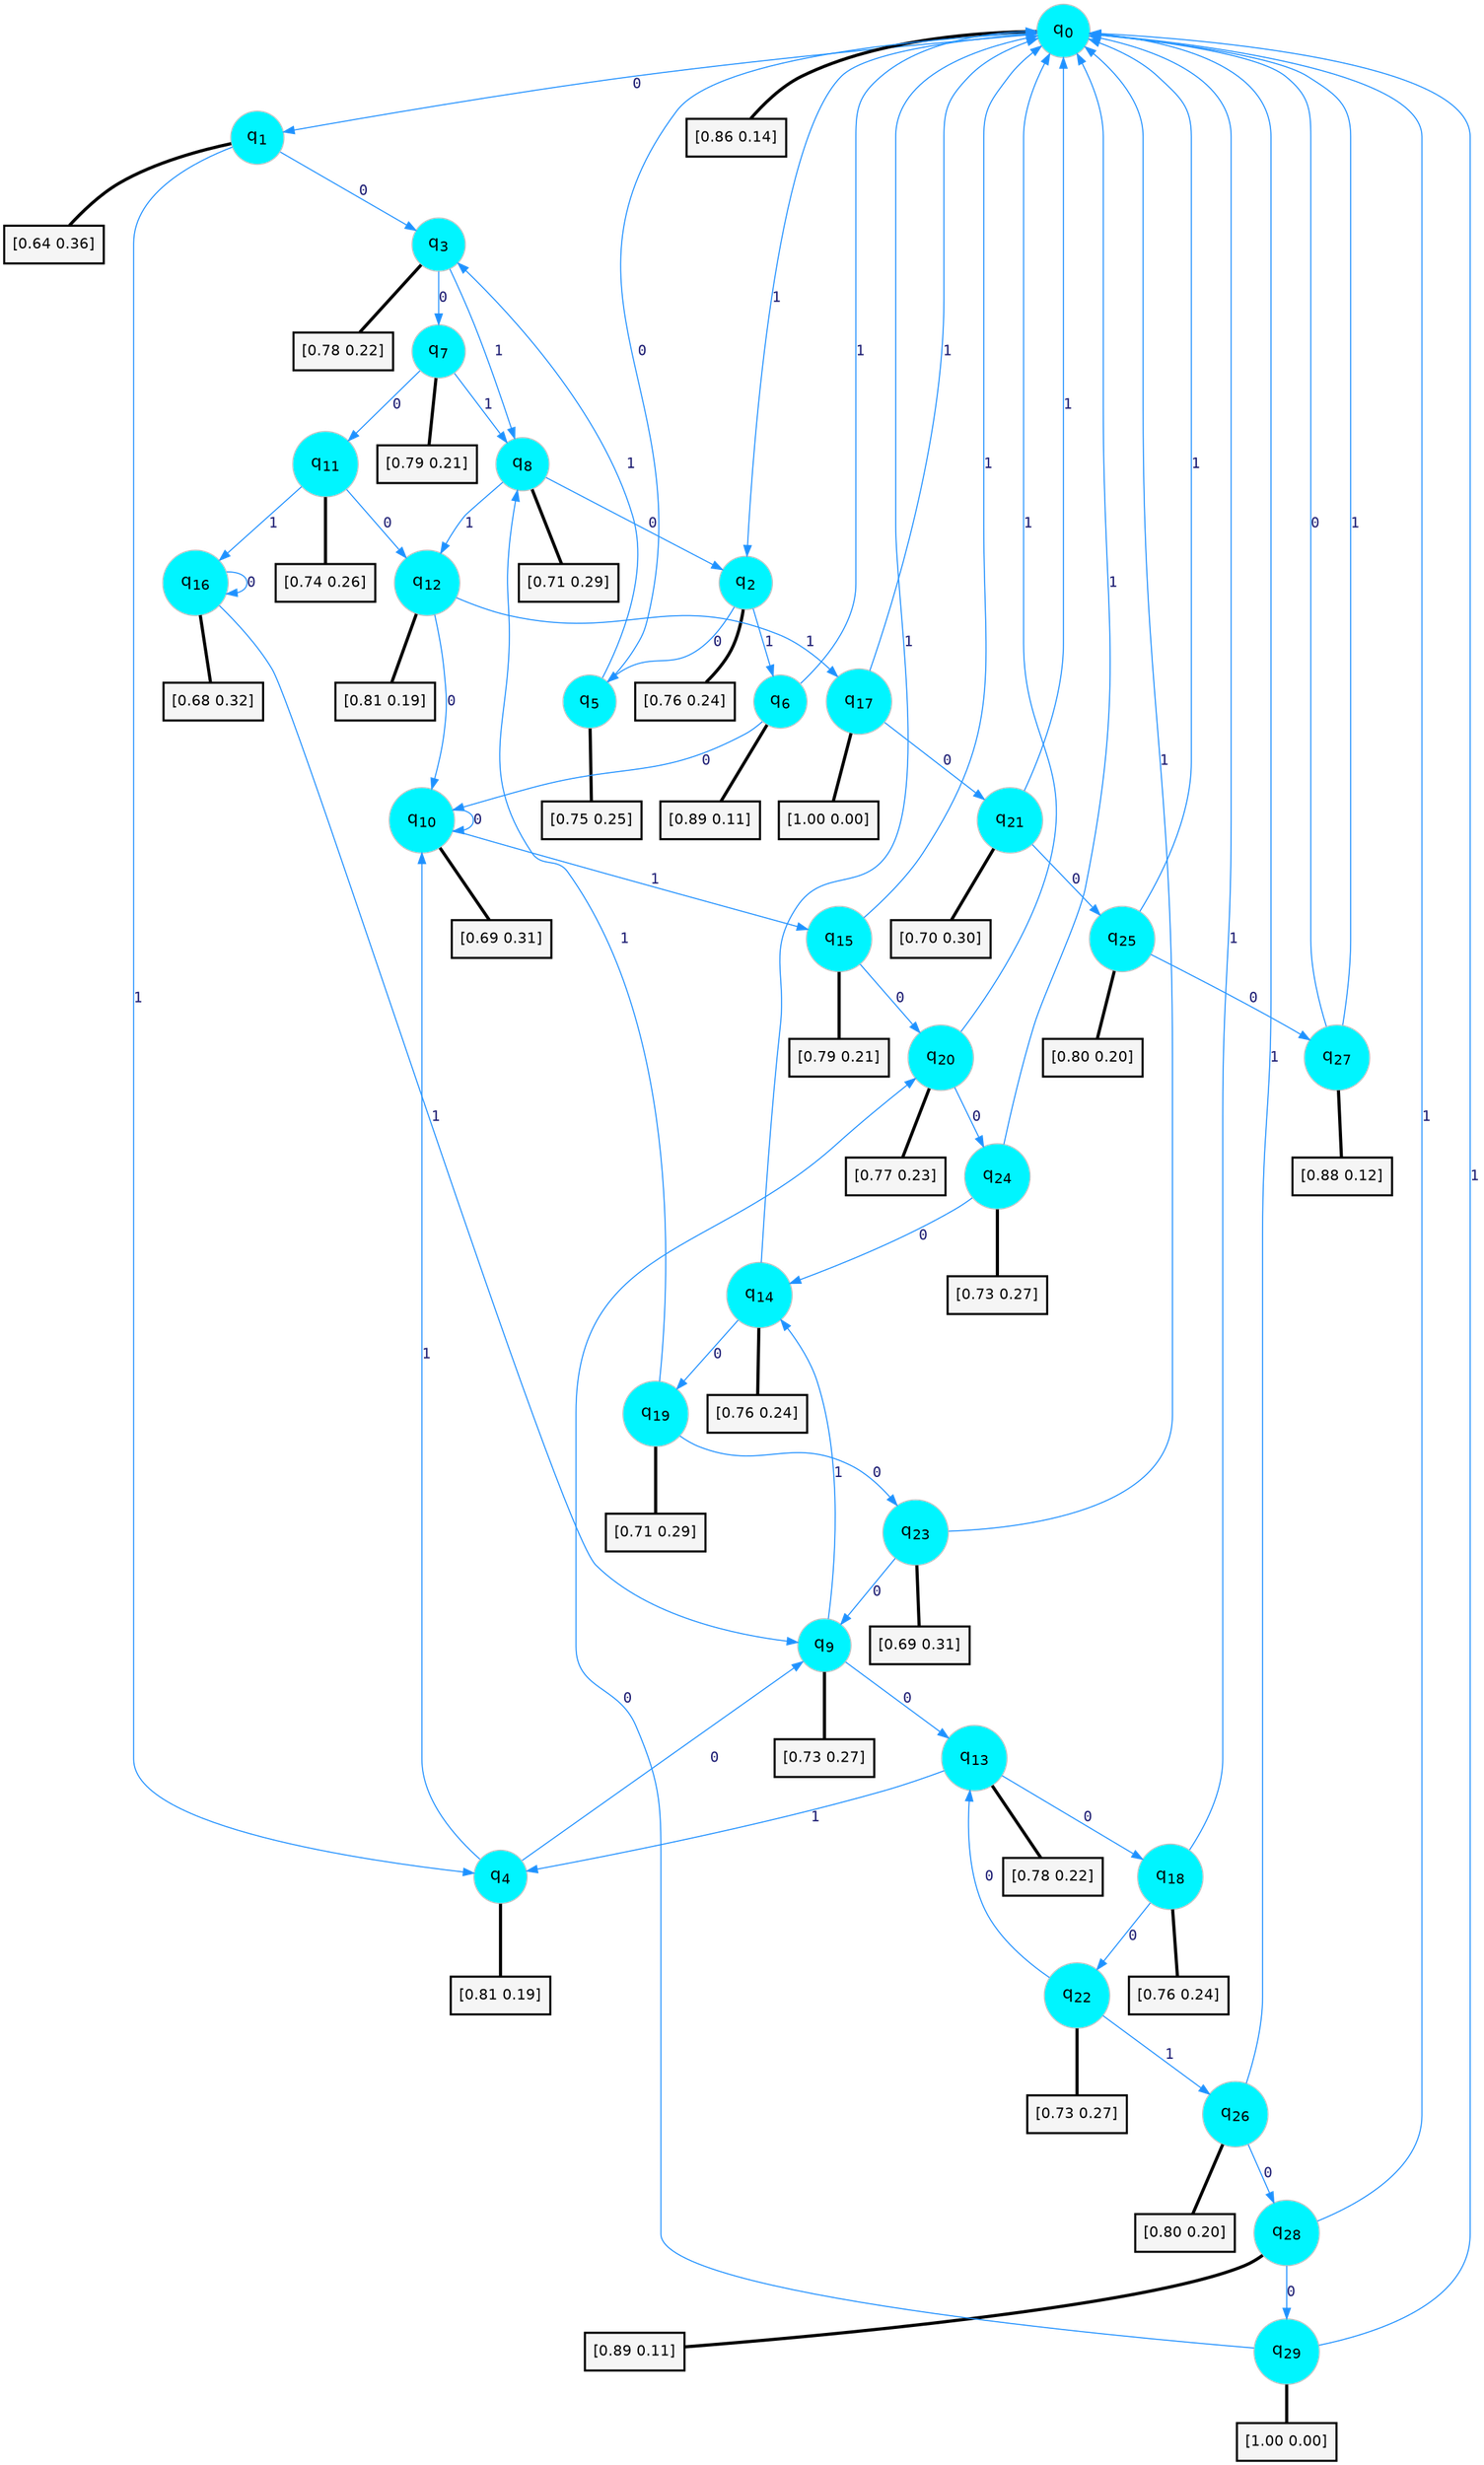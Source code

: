 digraph G {
graph [
bgcolor=transparent, dpi=300, rankdir=TD, size="40,25"];
node [
color=gray, fillcolor=turquoise1, fontcolor=black, fontname=Helvetica, fontsize=16, fontweight=bold, shape=circle, style=filled];
edge [
arrowsize=1, color=dodgerblue1, fontcolor=midnightblue, fontname=courier, fontweight=bold, penwidth=1, style=solid, weight=20];
0[label=<q<SUB>0</SUB>>];
1[label=<q<SUB>1</SUB>>];
2[label=<q<SUB>2</SUB>>];
3[label=<q<SUB>3</SUB>>];
4[label=<q<SUB>4</SUB>>];
5[label=<q<SUB>5</SUB>>];
6[label=<q<SUB>6</SUB>>];
7[label=<q<SUB>7</SUB>>];
8[label=<q<SUB>8</SUB>>];
9[label=<q<SUB>9</SUB>>];
10[label=<q<SUB>10</SUB>>];
11[label=<q<SUB>11</SUB>>];
12[label=<q<SUB>12</SUB>>];
13[label=<q<SUB>13</SUB>>];
14[label=<q<SUB>14</SUB>>];
15[label=<q<SUB>15</SUB>>];
16[label=<q<SUB>16</SUB>>];
17[label=<q<SUB>17</SUB>>];
18[label=<q<SUB>18</SUB>>];
19[label=<q<SUB>19</SUB>>];
20[label=<q<SUB>20</SUB>>];
21[label=<q<SUB>21</SUB>>];
22[label=<q<SUB>22</SUB>>];
23[label=<q<SUB>23</SUB>>];
24[label=<q<SUB>24</SUB>>];
25[label=<q<SUB>25</SUB>>];
26[label=<q<SUB>26</SUB>>];
27[label=<q<SUB>27</SUB>>];
28[label=<q<SUB>28</SUB>>];
29[label=<q<SUB>29</SUB>>];
30[label="[0.86 0.14]", shape=box,fontcolor=black, fontname=Helvetica, fontsize=14, penwidth=2, fillcolor=whitesmoke,color=black];
31[label="[0.64 0.36]", shape=box,fontcolor=black, fontname=Helvetica, fontsize=14, penwidth=2, fillcolor=whitesmoke,color=black];
32[label="[0.76 0.24]", shape=box,fontcolor=black, fontname=Helvetica, fontsize=14, penwidth=2, fillcolor=whitesmoke,color=black];
33[label="[0.78 0.22]", shape=box,fontcolor=black, fontname=Helvetica, fontsize=14, penwidth=2, fillcolor=whitesmoke,color=black];
34[label="[0.81 0.19]", shape=box,fontcolor=black, fontname=Helvetica, fontsize=14, penwidth=2, fillcolor=whitesmoke,color=black];
35[label="[0.75 0.25]", shape=box,fontcolor=black, fontname=Helvetica, fontsize=14, penwidth=2, fillcolor=whitesmoke,color=black];
36[label="[0.89 0.11]", shape=box,fontcolor=black, fontname=Helvetica, fontsize=14, penwidth=2, fillcolor=whitesmoke,color=black];
37[label="[0.79 0.21]", shape=box,fontcolor=black, fontname=Helvetica, fontsize=14, penwidth=2, fillcolor=whitesmoke,color=black];
38[label="[0.71 0.29]", shape=box,fontcolor=black, fontname=Helvetica, fontsize=14, penwidth=2, fillcolor=whitesmoke,color=black];
39[label="[0.73 0.27]", shape=box,fontcolor=black, fontname=Helvetica, fontsize=14, penwidth=2, fillcolor=whitesmoke,color=black];
40[label="[0.69 0.31]", shape=box,fontcolor=black, fontname=Helvetica, fontsize=14, penwidth=2, fillcolor=whitesmoke,color=black];
41[label="[0.74 0.26]", shape=box,fontcolor=black, fontname=Helvetica, fontsize=14, penwidth=2, fillcolor=whitesmoke,color=black];
42[label="[0.81 0.19]", shape=box,fontcolor=black, fontname=Helvetica, fontsize=14, penwidth=2, fillcolor=whitesmoke,color=black];
43[label="[0.78 0.22]", shape=box,fontcolor=black, fontname=Helvetica, fontsize=14, penwidth=2, fillcolor=whitesmoke,color=black];
44[label="[0.76 0.24]", shape=box,fontcolor=black, fontname=Helvetica, fontsize=14, penwidth=2, fillcolor=whitesmoke,color=black];
45[label="[0.79 0.21]", shape=box,fontcolor=black, fontname=Helvetica, fontsize=14, penwidth=2, fillcolor=whitesmoke,color=black];
46[label="[0.68 0.32]", shape=box,fontcolor=black, fontname=Helvetica, fontsize=14, penwidth=2, fillcolor=whitesmoke,color=black];
47[label="[1.00 0.00]", shape=box,fontcolor=black, fontname=Helvetica, fontsize=14, penwidth=2, fillcolor=whitesmoke,color=black];
48[label="[0.76 0.24]", shape=box,fontcolor=black, fontname=Helvetica, fontsize=14, penwidth=2, fillcolor=whitesmoke,color=black];
49[label="[0.71 0.29]", shape=box,fontcolor=black, fontname=Helvetica, fontsize=14, penwidth=2, fillcolor=whitesmoke,color=black];
50[label="[0.77 0.23]", shape=box,fontcolor=black, fontname=Helvetica, fontsize=14, penwidth=2, fillcolor=whitesmoke,color=black];
51[label="[0.70 0.30]", shape=box,fontcolor=black, fontname=Helvetica, fontsize=14, penwidth=2, fillcolor=whitesmoke,color=black];
52[label="[0.73 0.27]", shape=box,fontcolor=black, fontname=Helvetica, fontsize=14, penwidth=2, fillcolor=whitesmoke,color=black];
53[label="[0.69 0.31]", shape=box,fontcolor=black, fontname=Helvetica, fontsize=14, penwidth=2, fillcolor=whitesmoke,color=black];
54[label="[0.73 0.27]", shape=box,fontcolor=black, fontname=Helvetica, fontsize=14, penwidth=2, fillcolor=whitesmoke,color=black];
55[label="[0.80 0.20]", shape=box,fontcolor=black, fontname=Helvetica, fontsize=14, penwidth=2, fillcolor=whitesmoke,color=black];
56[label="[0.80 0.20]", shape=box,fontcolor=black, fontname=Helvetica, fontsize=14, penwidth=2, fillcolor=whitesmoke,color=black];
57[label="[0.88 0.12]", shape=box,fontcolor=black, fontname=Helvetica, fontsize=14, penwidth=2, fillcolor=whitesmoke,color=black];
58[label="[0.89 0.11]", shape=box,fontcolor=black, fontname=Helvetica, fontsize=14, penwidth=2, fillcolor=whitesmoke,color=black];
59[label="[1.00 0.00]", shape=box,fontcolor=black, fontname=Helvetica, fontsize=14, penwidth=2, fillcolor=whitesmoke,color=black];
0->1 [label=0];
0->2 [label=1];
0->30 [arrowhead=none, penwidth=3,color=black];
1->3 [label=0];
1->4 [label=1];
1->31 [arrowhead=none, penwidth=3,color=black];
2->5 [label=0];
2->6 [label=1];
2->32 [arrowhead=none, penwidth=3,color=black];
3->7 [label=0];
3->8 [label=1];
3->33 [arrowhead=none, penwidth=3,color=black];
4->9 [label=0];
4->10 [label=1];
4->34 [arrowhead=none, penwidth=3,color=black];
5->0 [label=0];
5->3 [label=1];
5->35 [arrowhead=none, penwidth=3,color=black];
6->10 [label=0];
6->0 [label=1];
6->36 [arrowhead=none, penwidth=3,color=black];
7->11 [label=0];
7->8 [label=1];
7->37 [arrowhead=none, penwidth=3,color=black];
8->2 [label=0];
8->12 [label=1];
8->38 [arrowhead=none, penwidth=3,color=black];
9->13 [label=0];
9->14 [label=1];
9->39 [arrowhead=none, penwidth=3,color=black];
10->10 [label=0];
10->15 [label=1];
10->40 [arrowhead=none, penwidth=3,color=black];
11->12 [label=0];
11->16 [label=1];
11->41 [arrowhead=none, penwidth=3,color=black];
12->10 [label=0];
12->17 [label=1];
12->42 [arrowhead=none, penwidth=3,color=black];
13->18 [label=0];
13->4 [label=1];
13->43 [arrowhead=none, penwidth=3,color=black];
14->19 [label=0];
14->0 [label=1];
14->44 [arrowhead=none, penwidth=3,color=black];
15->20 [label=0];
15->0 [label=1];
15->45 [arrowhead=none, penwidth=3,color=black];
16->16 [label=0];
16->9 [label=1];
16->46 [arrowhead=none, penwidth=3,color=black];
17->21 [label=0];
17->0 [label=1];
17->47 [arrowhead=none, penwidth=3,color=black];
18->22 [label=0];
18->0 [label=1];
18->48 [arrowhead=none, penwidth=3,color=black];
19->23 [label=0];
19->8 [label=1];
19->49 [arrowhead=none, penwidth=3,color=black];
20->24 [label=0];
20->0 [label=1];
20->50 [arrowhead=none, penwidth=3,color=black];
21->25 [label=0];
21->0 [label=1];
21->51 [arrowhead=none, penwidth=3,color=black];
22->13 [label=0];
22->26 [label=1];
22->52 [arrowhead=none, penwidth=3,color=black];
23->9 [label=0];
23->0 [label=1];
23->53 [arrowhead=none, penwidth=3,color=black];
24->14 [label=0];
24->0 [label=1];
24->54 [arrowhead=none, penwidth=3,color=black];
25->27 [label=0];
25->0 [label=1];
25->55 [arrowhead=none, penwidth=3,color=black];
26->28 [label=0];
26->0 [label=1];
26->56 [arrowhead=none, penwidth=3,color=black];
27->0 [label=0];
27->0 [label=1];
27->57 [arrowhead=none, penwidth=3,color=black];
28->29 [label=0];
28->0 [label=1];
28->58 [arrowhead=none, penwidth=3,color=black];
29->20 [label=0];
29->0 [label=1];
29->59 [arrowhead=none, penwidth=3,color=black];
}
